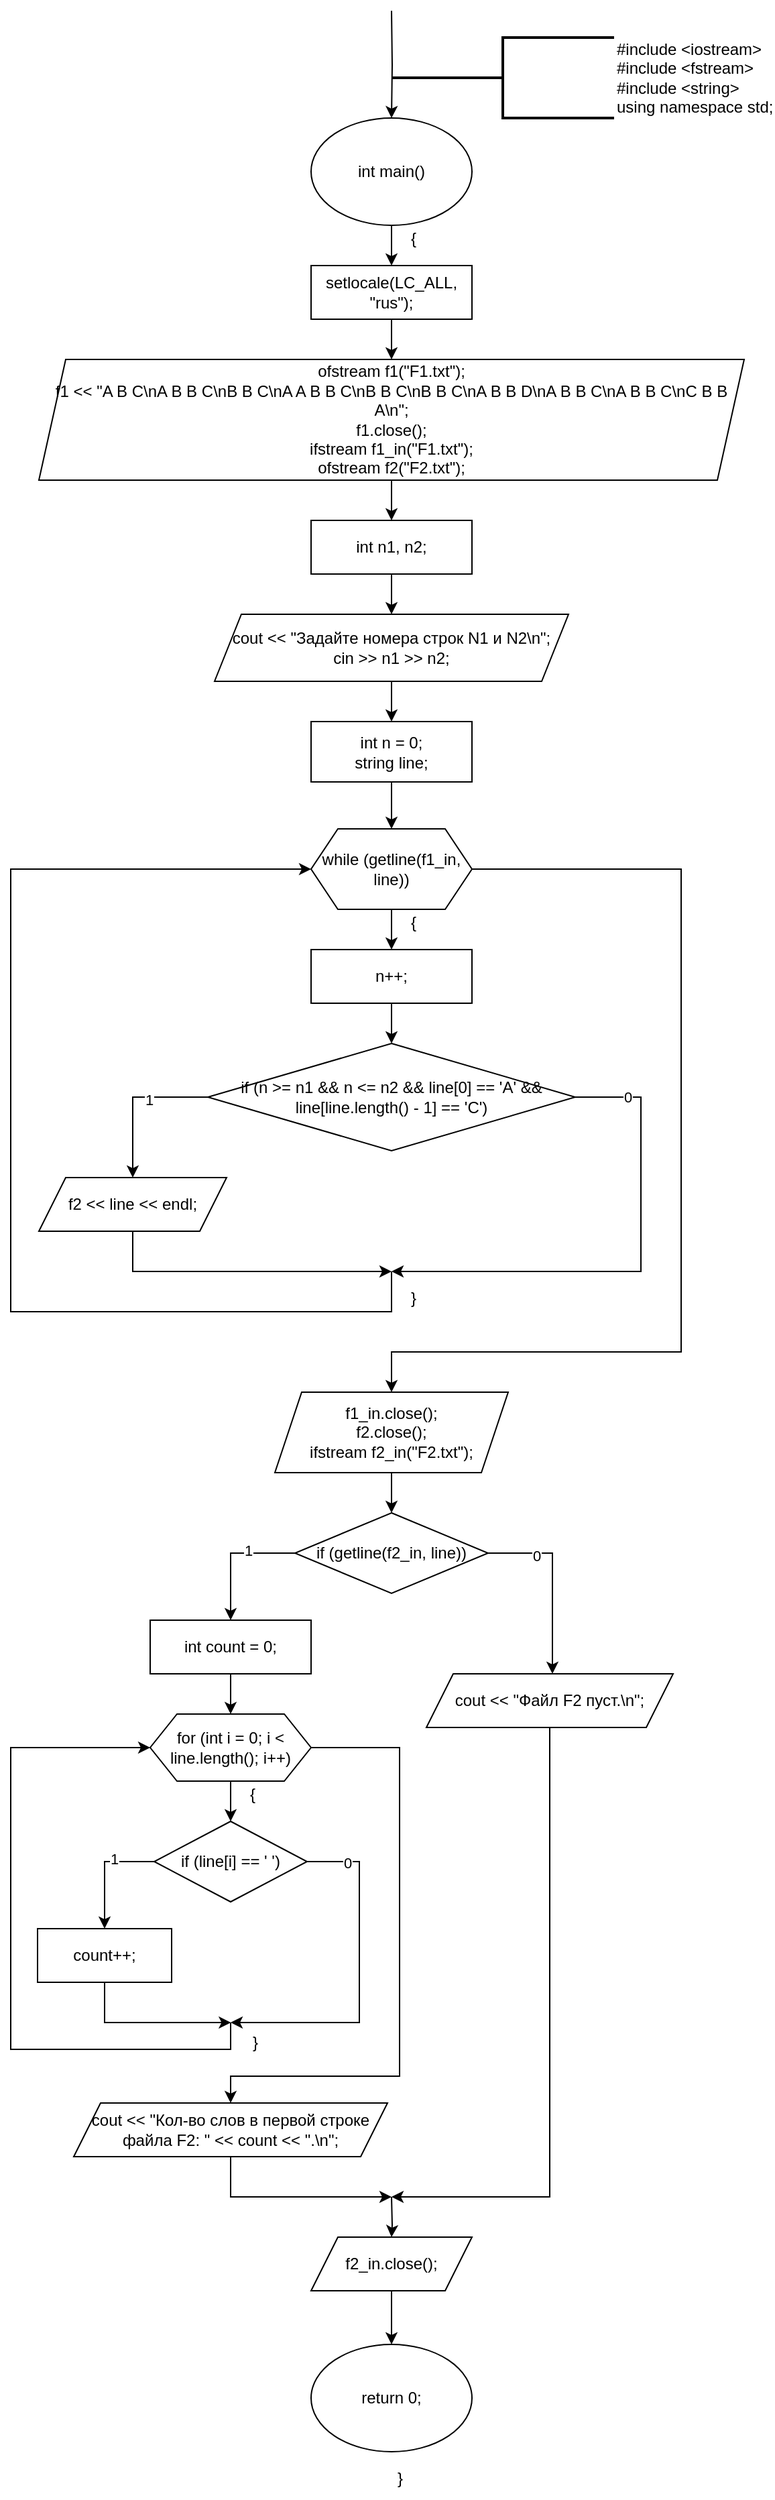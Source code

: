 <mxfile version="21.0.10" type="device"><diagram name="Страница 1" id="U55_hFk7Ra7hmi0UkoLC"><mxGraphModel dx="1327" dy="759" grid="1" gridSize="10" guides="1" tooltips="1" connect="1" arrows="1" fold="1" page="1" pageScale="1" pageWidth="827" pageHeight="1169" math="0" shadow="0"><root><mxCell id="0"/><mxCell id="1" parent="0"/><mxCell id="0fBrdbdmxGgPihjzOB_F-7" value="" style="edgeStyle=orthogonalEdgeStyle;rounded=0;orthogonalLoop=1;jettySize=auto;html=1;" edge="1" parent="1" source="0fBrdbdmxGgPihjzOB_F-1" target="0fBrdbdmxGgPihjzOB_F-6"><mxGeometry relative="1" as="geometry"/></mxCell><mxCell id="0fBrdbdmxGgPihjzOB_F-1" value="int main()" style="ellipse;whiteSpace=wrap;html=1;" vertex="1" parent="1"><mxGeometry x="354" y="110" width="120" height="80" as="geometry"/></mxCell><mxCell id="0fBrdbdmxGgPihjzOB_F-2" style="edgeStyle=orthogonalEdgeStyle;rounded=0;orthogonalLoop=1;jettySize=auto;html=1;entryX=0.5;entryY=0;entryDx=0;entryDy=0;" edge="1" parent="1" target="0fBrdbdmxGgPihjzOB_F-1"><mxGeometry relative="1" as="geometry"><mxPoint x="414" y="30" as="sourcePoint"/><mxPoint x="570" y="140" as="targetPoint"/></mxGeometry></mxCell><mxCell id="0fBrdbdmxGgPihjzOB_F-3" value="&lt;div&gt;#include &amp;lt;iostream&amp;gt;&lt;/div&gt;&lt;div&gt;#include &amp;lt;fstream&amp;gt;&lt;/div&gt;&lt;div&gt;#include &amp;lt;string&amp;gt;&lt;/div&gt;&lt;div&gt;using namespace std;&lt;/div&gt;" style="strokeWidth=2;html=1;shape=mxgraph.flowchart.annotation_2;align=left;labelPosition=right;pointerEvents=1;" vertex="1" parent="1"><mxGeometry x="414" y="50" width="166" height="60" as="geometry"/></mxCell><mxCell id="0fBrdbdmxGgPihjzOB_F-9" value="" style="edgeStyle=orthogonalEdgeStyle;rounded=0;orthogonalLoop=1;jettySize=auto;html=1;" edge="1" parent="1" source="0fBrdbdmxGgPihjzOB_F-6" target="0fBrdbdmxGgPihjzOB_F-8"><mxGeometry relative="1" as="geometry"/></mxCell><mxCell id="0fBrdbdmxGgPihjzOB_F-6" value="setlocale(LC_ALL, &quot;rus&quot;);" style="whiteSpace=wrap;html=1;" vertex="1" parent="1"><mxGeometry x="354" y="220" width="120" height="40" as="geometry"/></mxCell><mxCell id="0fBrdbdmxGgPihjzOB_F-11" value="" style="edgeStyle=orthogonalEdgeStyle;rounded=0;orthogonalLoop=1;jettySize=auto;html=1;" edge="1" parent="1" source="0fBrdbdmxGgPihjzOB_F-8" target="0fBrdbdmxGgPihjzOB_F-10"><mxGeometry relative="1" as="geometry"/></mxCell><mxCell id="0fBrdbdmxGgPihjzOB_F-8" value="&lt;div&gt;ofstream f1(&quot;F1.txt&quot;);&lt;/div&gt;&lt;div&gt;&#9;f1 &amp;lt;&amp;lt; &quot;A B C\nA B B C\nB B C\nA A B B C\nB B C\nB B C\nA B B D\nA B B C\nA B B C\nC B B A\n&quot;;&lt;/div&gt;&lt;div&gt;&lt;span style=&quot;&quot;&gt;&#9;&lt;/span&gt;f1.close();&lt;/div&gt;&lt;div&gt;&lt;span style=&quot;&quot;&gt;&#9;&lt;/span&gt;ifstream f1_in(&quot;F1.txt&quot;);&lt;/div&gt;&lt;div&gt;&lt;span style=&quot;&quot;&gt;&#9;&lt;/span&gt;ofstream f2(&quot;F2.txt&quot;);&lt;/div&gt;" style="shape=parallelogram;perimeter=parallelogramPerimeter;whiteSpace=wrap;html=1;fixedSize=1;" vertex="1" parent="1"><mxGeometry x="151" y="290" width="526" height="90" as="geometry"/></mxCell><mxCell id="0fBrdbdmxGgPihjzOB_F-13" value="" style="edgeStyle=orthogonalEdgeStyle;rounded=0;orthogonalLoop=1;jettySize=auto;html=1;" edge="1" parent="1" source="0fBrdbdmxGgPihjzOB_F-10" target="0fBrdbdmxGgPihjzOB_F-12"><mxGeometry relative="1" as="geometry"/></mxCell><mxCell id="0fBrdbdmxGgPihjzOB_F-10" value="int n1, n2;" style="whiteSpace=wrap;html=1;" vertex="1" parent="1"><mxGeometry x="354" y="410" width="120" height="40" as="geometry"/></mxCell><mxCell id="0fBrdbdmxGgPihjzOB_F-15" value="" style="edgeStyle=orthogonalEdgeStyle;rounded=0;orthogonalLoop=1;jettySize=auto;html=1;" edge="1" parent="1" source="0fBrdbdmxGgPihjzOB_F-12" target="0fBrdbdmxGgPihjzOB_F-14"><mxGeometry relative="1" as="geometry"/></mxCell><mxCell id="0fBrdbdmxGgPihjzOB_F-12" value="cout &lt;&lt; &quot;Задайте номера строк N1 и N2\n&quot;;&#10;&#9;cin &gt;&gt; n1 &gt;&gt; n2;" style="shape=parallelogram;perimeter=parallelogramPerimeter;whiteSpace=wrap;html=1;fixedSize=1;" vertex="1" parent="1"><mxGeometry x="282" y="480" width="264" height="50" as="geometry"/></mxCell><mxCell id="0fBrdbdmxGgPihjzOB_F-17" value="" style="edgeStyle=orthogonalEdgeStyle;rounded=0;orthogonalLoop=1;jettySize=auto;html=1;" edge="1" parent="1" source="0fBrdbdmxGgPihjzOB_F-14" target="0fBrdbdmxGgPihjzOB_F-16"><mxGeometry relative="1" as="geometry"/></mxCell><mxCell id="0fBrdbdmxGgPihjzOB_F-14" value="int n = 0;&#10;&#9;string line;" style="whiteSpace=wrap;html=1;" vertex="1" parent="1"><mxGeometry x="354" y="560" width="120" height="45" as="geometry"/></mxCell><mxCell id="0fBrdbdmxGgPihjzOB_F-19" value="" style="edgeStyle=orthogonalEdgeStyle;rounded=0;orthogonalLoop=1;jettySize=auto;html=1;" edge="1" parent="1" source="0fBrdbdmxGgPihjzOB_F-16" target="0fBrdbdmxGgPihjzOB_F-18"><mxGeometry relative="1" as="geometry"/></mxCell><mxCell id="0fBrdbdmxGgPihjzOB_F-31" style="edgeStyle=orthogonalEdgeStyle;rounded=0;orthogonalLoop=1;jettySize=auto;html=1;" edge="1" parent="1" source="0fBrdbdmxGgPihjzOB_F-16" target="0fBrdbdmxGgPihjzOB_F-32"><mxGeometry relative="1" as="geometry"><mxPoint x="414" y="1070" as="targetPoint"/><Array as="points"><mxPoint x="630" y="670"/><mxPoint x="630" y="1030"/><mxPoint x="414" y="1030"/></Array></mxGeometry></mxCell><mxCell id="0fBrdbdmxGgPihjzOB_F-16" value="while (getline(f1_in, line))" style="shape=hexagon;perimeter=hexagonPerimeter2;whiteSpace=wrap;html=1;fixedSize=1;" vertex="1" parent="1"><mxGeometry x="354" y="640" width="120" height="60" as="geometry"/></mxCell><mxCell id="0fBrdbdmxGgPihjzOB_F-21" value="" style="edgeStyle=orthogonalEdgeStyle;rounded=0;orthogonalLoop=1;jettySize=auto;html=1;" edge="1" parent="1" source="0fBrdbdmxGgPihjzOB_F-18" target="0fBrdbdmxGgPihjzOB_F-20"><mxGeometry relative="1" as="geometry"/></mxCell><mxCell id="0fBrdbdmxGgPihjzOB_F-18" value="n++;" style="whiteSpace=wrap;html=1;" vertex="1" parent="1"><mxGeometry x="354" y="730" width="120" height="40" as="geometry"/></mxCell><mxCell id="0fBrdbdmxGgPihjzOB_F-23" value="" style="edgeStyle=orthogonalEdgeStyle;rounded=0;orthogonalLoop=1;jettySize=auto;html=1;" edge="1" parent="1" source="0fBrdbdmxGgPihjzOB_F-20" target="0fBrdbdmxGgPihjzOB_F-22"><mxGeometry relative="1" as="geometry"><Array as="points"><mxPoint x="221" y="840"/></Array></mxGeometry></mxCell><mxCell id="0fBrdbdmxGgPihjzOB_F-27" value="1" style="edgeLabel;html=1;align=center;verticalAlign=middle;resizable=0;points=[];" vertex="1" connectable="0" parent="0fBrdbdmxGgPihjzOB_F-23"><mxGeometry x="-0.241" y="2" relative="1" as="geometry"><mxPoint as="offset"/></mxGeometry></mxCell><mxCell id="0fBrdbdmxGgPihjzOB_F-24" style="edgeStyle=orthogonalEdgeStyle;rounded=0;orthogonalLoop=1;jettySize=auto;html=1;" edge="1" parent="1" source="0fBrdbdmxGgPihjzOB_F-20"><mxGeometry relative="1" as="geometry"><mxPoint x="414" y="970" as="targetPoint"/><Array as="points"><mxPoint x="600" y="840"/><mxPoint x="600" y="970"/></Array></mxGeometry></mxCell><mxCell id="0fBrdbdmxGgPihjzOB_F-26" value="0" style="edgeLabel;html=1;align=center;verticalAlign=middle;resizable=0;points=[];" vertex="1" connectable="0" parent="0fBrdbdmxGgPihjzOB_F-24"><mxGeometry x="-0.786" relative="1" as="geometry"><mxPoint as="offset"/></mxGeometry></mxCell><mxCell id="0fBrdbdmxGgPihjzOB_F-28" style="edgeStyle=orthogonalEdgeStyle;rounded=0;orthogonalLoop=1;jettySize=auto;html=1;exitX=0.5;exitY=1;exitDx=0;exitDy=0;" edge="1" parent="1" source="0fBrdbdmxGgPihjzOB_F-22"><mxGeometry relative="1" as="geometry"><mxPoint x="414" y="970" as="targetPoint"/><Array as="points"><mxPoint x="221" y="970"/></Array></mxGeometry></mxCell><mxCell id="0fBrdbdmxGgPihjzOB_F-30" style="edgeStyle=orthogonalEdgeStyle;rounded=0;orthogonalLoop=1;jettySize=auto;html=1;entryX=0;entryY=0.5;entryDx=0;entryDy=0;" edge="1" parent="1" target="0fBrdbdmxGgPihjzOB_F-16"><mxGeometry relative="1" as="geometry"><mxPoint x="414" y="1020" as="targetPoint"/><mxPoint x="414" y="970" as="sourcePoint"/><Array as="points"><mxPoint x="414" y="1000"/><mxPoint x="130" y="1000"/><mxPoint x="130" y="670"/></Array></mxGeometry></mxCell><mxCell id="0fBrdbdmxGgPihjzOB_F-20" value="if (n &gt;= n1 &amp;&amp; n &lt;= n2 &amp;&amp; line[0] == 'A' &amp;&amp; line[line.length() - 1] == 'C')" style="rhombus;whiteSpace=wrap;html=1;" vertex="1" parent="1"><mxGeometry x="277" y="800" width="274" height="80" as="geometry"/></mxCell><mxCell id="0fBrdbdmxGgPihjzOB_F-22" value="f2 &lt;&lt; line &lt;&lt; endl;" style="shape=parallelogram;perimeter=parallelogramPerimeter;whiteSpace=wrap;html=1;fixedSize=1;" vertex="1" parent="1"><mxGeometry x="151" y="900" width="140" height="40" as="geometry"/></mxCell><mxCell id="0fBrdbdmxGgPihjzOB_F-34" value="" style="edgeStyle=orthogonalEdgeStyle;rounded=0;orthogonalLoop=1;jettySize=auto;html=1;" edge="1" parent="1" source="0fBrdbdmxGgPihjzOB_F-32" target="0fBrdbdmxGgPihjzOB_F-33"><mxGeometry relative="1" as="geometry"/></mxCell><mxCell id="0fBrdbdmxGgPihjzOB_F-32" value="f1_in.close();&#10;&#9;f2.close();&#10;&#9;ifstream f2_in(&quot;F2.txt&quot;);" style="shape=parallelogram;perimeter=parallelogramPerimeter;whiteSpace=wrap;html=1;fixedSize=1;" vertex="1" parent="1"><mxGeometry x="327" y="1060" width="174" height="60" as="geometry"/></mxCell><mxCell id="0fBrdbdmxGgPihjzOB_F-36" value="" style="edgeStyle=orthogonalEdgeStyle;rounded=0;orthogonalLoop=1;jettySize=auto;html=1;" edge="1" parent="1" source="0fBrdbdmxGgPihjzOB_F-33" target="0fBrdbdmxGgPihjzOB_F-35"><mxGeometry relative="1" as="geometry"><Array as="points"><mxPoint x="294" y="1180"/></Array></mxGeometry></mxCell><mxCell id="0fBrdbdmxGgPihjzOB_F-73" value="1" style="edgeLabel;html=1;align=center;verticalAlign=middle;resizable=0;points=[];" vertex="1" connectable="0" parent="0fBrdbdmxGgPihjzOB_F-36"><mxGeometry x="-0.289" y="-2" relative="1" as="geometry"><mxPoint as="offset"/></mxGeometry></mxCell><mxCell id="0fBrdbdmxGgPihjzOB_F-52" value="" style="edgeStyle=orthogonalEdgeStyle;rounded=0;orthogonalLoop=1;jettySize=auto;html=1;" edge="1" parent="1" source="0fBrdbdmxGgPihjzOB_F-33" target="0fBrdbdmxGgPihjzOB_F-51"><mxGeometry relative="1" as="geometry"><Array as="points"><mxPoint x="534" y="1180"/></Array></mxGeometry></mxCell><mxCell id="0fBrdbdmxGgPihjzOB_F-74" value="0" style="edgeLabel;html=1;align=center;verticalAlign=middle;resizable=0;points=[];" vertex="1" connectable="0" parent="0fBrdbdmxGgPihjzOB_F-52"><mxGeometry x="-0.483" y="-2" relative="1" as="geometry"><mxPoint as="offset"/></mxGeometry></mxCell><mxCell id="0fBrdbdmxGgPihjzOB_F-54" style="edgeStyle=orthogonalEdgeStyle;rounded=0;orthogonalLoop=1;jettySize=auto;html=1;exitX=0.5;exitY=1;exitDx=0;exitDy=0;" edge="1" parent="1" source="0fBrdbdmxGgPihjzOB_F-51"><mxGeometry relative="1" as="geometry"><mxPoint x="414" y="1660" as="targetPoint"/><Array as="points"><mxPoint x="532" y="1660"/></Array></mxGeometry></mxCell><mxCell id="0fBrdbdmxGgPihjzOB_F-61" style="edgeStyle=orthogonalEdgeStyle;rounded=0;orthogonalLoop=1;jettySize=auto;html=1;exitX=0.5;exitY=1;exitDx=0;exitDy=0;" edge="1" parent="1" source="0fBrdbdmxGgPihjzOB_F-50"><mxGeometry relative="1" as="geometry"><mxPoint x="414" y="1660" as="targetPoint"/><Array as="points"><mxPoint x="294" y="1660"/></Array></mxGeometry></mxCell><mxCell id="0fBrdbdmxGgPihjzOB_F-62" style="edgeStyle=orthogonalEdgeStyle;rounded=0;orthogonalLoop=1;jettySize=auto;html=1;" edge="1" parent="1" target="0fBrdbdmxGgPihjzOB_F-63"><mxGeometry relative="1" as="geometry"><mxPoint x="414" y="1750" as="targetPoint"/><mxPoint x="414" y="1660" as="sourcePoint"/></mxGeometry></mxCell><mxCell id="0fBrdbdmxGgPihjzOB_F-33" value="if (getline(f2_in, line))" style="rhombus;whiteSpace=wrap;html=1;" vertex="1" parent="1"><mxGeometry x="342" y="1150" width="144" height="60" as="geometry"/></mxCell><mxCell id="0fBrdbdmxGgPihjzOB_F-38" value="" style="edgeStyle=orthogonalEdgeStyle;rounded=0;orthogonalLoop=1;jettySize=auto;html=1;" edge="1" parent="1" source="0fBrdbdmxGgPihjzOB_F-35" target="0fBrdbdmxGgPihjzOB_F-37"><mxGeometry relative="1" as="geometry"/></mxCell><mxCell id="0fBrdbdmxGgPihjzOB_F-35" value="int count = 0;" style="whiteSpace=wrap;html=1;" vertex="1" parent="1"><mxGeometry x="234" y="1230" width="120" height="40" as="geometry"/></mxCell><mxCell id="0fBrdbdmxGgPihjzOB_F-40" value="" style="edgeStyle=orthogonalEdgeStyle;rounded=0;orthogonalLoop=1;jettySize=auto;html=1;" edge="1" parent="1" source="0fBrdbdmxGgPihjzOB_F-37" target="0fBrdbdmxGgPihjzOB_F-39"><mxGeometry relative="1" as="geometry"/></mxCell><mxCell id="0fBrdbdmxGgPihjzOB_F-37" value="for (int i = 0; i &lt; line.length(); i++)" style="shape=hexagon;perimeter=hexagonPerimeter2;whiteSpace=wrap;html=1;fixedSize=1;" vertex="1" parent="1"><mxGeometry x="234" y="1300" width="120" height="50" as="geometry"/></mxCell><mxCell id="0fBrdbdmxGgPihjzOB_F-42" value="" style="edgeStyle=orthogonalEdgeStyle;rounded=0;orthogonalLoop=1;jettySize=auto;html=1;exitX=0;exitY=0.5;exitDx=0;exitDy=0;" edge="1" parent="1" source="0fBrdbdmxGgPihjzOB_F-39" target="0fBrdbdmxGgPihjzOB_F-41"><mxGeometry relative="1" as="geometry"><Array as="points"><mxPoint x="237" y="1410"/><mxPoint x="200" y="1410"/></Array></mxGeometry></mxCell><mxCell id="0fBrdbdmxGgPihjzOB_F-48" value="1" style="edgeLabel;html=1;align=center;verticalAlign=middle;resizable=0;points=[];" vertex="1" connectable="0" parent="0fBrdbdmxGgPihjzOB_F-42"><mxGeometry x="-0.301" y="-2" relative="1" as="geometry"><mxPoint as="offset"/></mxGeometry></mxCell><mxCell id="0fBrdbdmxGgPihjzOB_F-44" style="edgeStyle=orthogonalEdgeStyle;rounded=0;orthogonalLoop=1;jettySize=auto;html=1;exitX=0.5;exitY=1;exitDx=0;exitDy=0;" edge="1" parent="1" source="0fBrdbdmxGgPihjzOB_F-41"><mxGeometry relative="1" as="geometry"><mxPoint x="294.172" y="1530" as="targetPoint"/><Array as="points"><mxPoint x="200" y="1530"/></Array></mxGeometry></mxCell><mxCell id="0fBrdbdmxGgPihjzOB_F-46" style="edgeStyle=orthogonalEdgeStyle;rounded=0;orthogonalLoop=1;jettySize=auto;html=1;" edge="1" parent="1" source="0fBrdbdmxGgPihjzOB_F-39"><mxGeometry relative="1" as="geometry"><mxPoint x="294" y="1530" as="targetPoint"/><Array as="points"><mxPoint x="390" y="1410"/><mxPoint x="390" y="1530"/></Array></mxGeometry></mxCell><mxCell id="0fBrdbdmxGgPihjzOB_F-47" value="0" style="edgeLabel;html=1;align=center;verticalAlign=middle;resizable=0;points=[];" vertex="1" connectable="0" parent="0fBrdbdmxGgPihjzOB_F-46"><mxGeometry x="-0.764" y="-1" relative="1" as="geometry"><mxPoint as="offset"/></mxGeometry></mxCell><mxCell id="0fBrdbdmxGgPihjzOB_F-49" style="edgeStyle=orthogonalEdgeStyle;rounded=0;orthogonalLoop=1;jettySize=auto;html=1;exitX=1;exitY=0.5;exitDx=0;exitDy=0;" edge="1" parent="1" source="0fBrdbdmxGgPihjzOB_F-37" target="0fBrdbdmxGgPihjzOB_F-50"><mxGeometry relative="1" as="geometry"><mxPoint x="294" y="1560" as="targetPoint"/><mxPoint x="294" y="1530" as="sourcePoint"/><Array as="points"><mxPoint x="420" y="1325"/><mxPoint x="420" y="1570"/><mxPoint x="294" y="1570"/></Array></mxGeometry></mxCell><mxCell id="0fBrdbdmxGgPihjzOB_F-58" style="edgeStyle=orthogonalEdgeStyle;rounded=0;orthogonalLoop=1;jettySize=auto;html=1;entryX=0;entryY=0.5;entryDx=0;entryDy=0;" edge="1" parent="1" target="0fBrdbdmxGgPihjzOB_F-37"><mxGeometry relative="1" as="geometry"><mxPoint x="294" y="1530" as="sourcePoint"/><Array as="points"><mxPoint x="294" y="1550"/><mxPoint x="130" y="1550"/><mxPoint x="130" y="1325"/></Array></mxGeometry></mxCell><mxCell id="0fBrdbdmxGgPihjzOB_F-39" value="if (line[i] == ' ')" style="rhombus;whiteSpace=wrap;html=1;" vertex="1" parent="1"><mxGeometry x="237" y="1380" width="114" height="60" as="geometry"/></mxCell><mxCell id="0fBrdbdmxGgPihjzOB_F-41" value="count++;" style="whiteSpace=wrap;html=1;" vertex="1" parent="1"><mxGeometry x="150" y="1460" width="100" height="40" as="geometry"/></mxCell><mxCell id="0fBrdbdmxGgPihjzOB_F-50" value="cout &lt;&lt; &quot;Кол-во слов в первой строке файла F2: &quot; &lt;&lt; count &lt;&lt; &quot;.\n&quot;;" style="shape=parallelogram;perimeter=parallelogramPerimeter;whiteSpace=wrap;html=1;fixedSize=1;" vertex="1" parent="1"><mxGeometry x="177" y="1590" width="234" height="40" as="geometry"/></mxCell><mxCell id="0fBrdbdmxGgPihjzOB_F-51" value="cout &lt;&lt; &quot;Файл F2 пуст.\n&quot;;" style="shape=parallelogram;perimeter=parallelogramPerimeter;whiteSpace=wrap;html=1;fixedSize=1;" vertex="1" parent="1"><mxGeometry x="440" y="1270" width="184" height="40" as="geometry"/></mxCell><mxCell id="0fBrdbdmxGgPihjzOB_F-65" style="edgeStyle=orthogonalEdgeStyle;rounded=0;orthogonalLoop=1;jettySize=auto;html=1;entryX=0.5;entryY=0;entryDx=0;entryDy=0;" edge="1" parent="1" source="0fBrdbdmxGgPihjzOB_F-63" target="0fBrdbdmxGgPihjzOB_F-64"><mxGeometry relative="1" as="geometry"/></mxCell><mxCell id="0fBrdbdmxGgPihjzOB_F-63" value="f2_in.close();" style="shape=parallelogram;perimeter=parallelogramPerimeter;whiteSpace=wrap;html=1;fixedSize=1;" vertex="1" parent="1"><mxGeometry x="354" y="1690" width="120" height="40" as="geometry"/></mxCell><mxCell id="0fBrdbdmxGgPihjzOB_F-64" value="return 0;" style="ellipse;whiteSpace=wrap;html=1;" vertex="1" parent="1"><mxGeometry x="354" y="1770" width="120" height="80" as="geometry"/></mxCell><mxCell id="0fBrdbdmxGgPihjzOB_F-66" value="{" style="text;html=1;align=center;verticalAlign=middle;resizable=0;points=[];autosize=1;strokeColor=none;fillColor=none;" vertex="1" parent="1"><mxGeometry x="415" y="185" width="30" height="30" as="geometry"/></mxCell><mxCell id="0fBrdbdmxGgPihjzOB_F-67" value="{" style="text;html=1;align=center;verticalAlign=middle;resizable=0;points=[];autosize=1;strokeColor=none;fillColor=none;" vertex="1" parent="1"><mxGeometry x="415" y="695" width="30" height="30" as="geometry"/></mxCell><mxCell id="0fBrdbdmxGgPihjzOB_F-69" value="}" style="text;html=1;align=center;verticalAlign=middle;resizable=0;points=[];autosize=1;strokeColor=none;fillColor=none;" vertex="1" parent="1"><mxGeometry x="415" y="975" width="30" height="30" as="geometry"/></mxCell><mxCell id="0fBrdbdmxGgPihjzOB_F-70" value="{" style="text;html=1;align=center;verticalAlign=middle;resizable=0;points=[];autosize=1;strokeColor=none;fillColor=none;" vertex="1" parent="1"><mxGeometry x="295" y="1345" width="30" height="30" as="geometry"/></mxCell><mxCell id="0fBrdbdmxGgPihjzOB_F-71" value="}" style="text;html=1;align=center;verticalAlign=middle;resizable=0;points=[];autosize=1;strokeColor=none;fillColor=none;" vertex="1" parent="1"><mxGeometry x="297" y="1530" width="30" height="30" as="geometry"/></mxCell><mxCell id="0fBrdbdmxGgPihjzOB_F-72" value="}" style="text;html=1;align=center;verticalAlign=middle;resizable=0;points=[];autosize=1;strokeColor=none;fillColor=none;" vertex="1" parent="1"><mxGeometry x="405" y="1855" width="30" height="30" as="geometry"/></mxCell></root></mxGraphModel></diagram></mxfile>